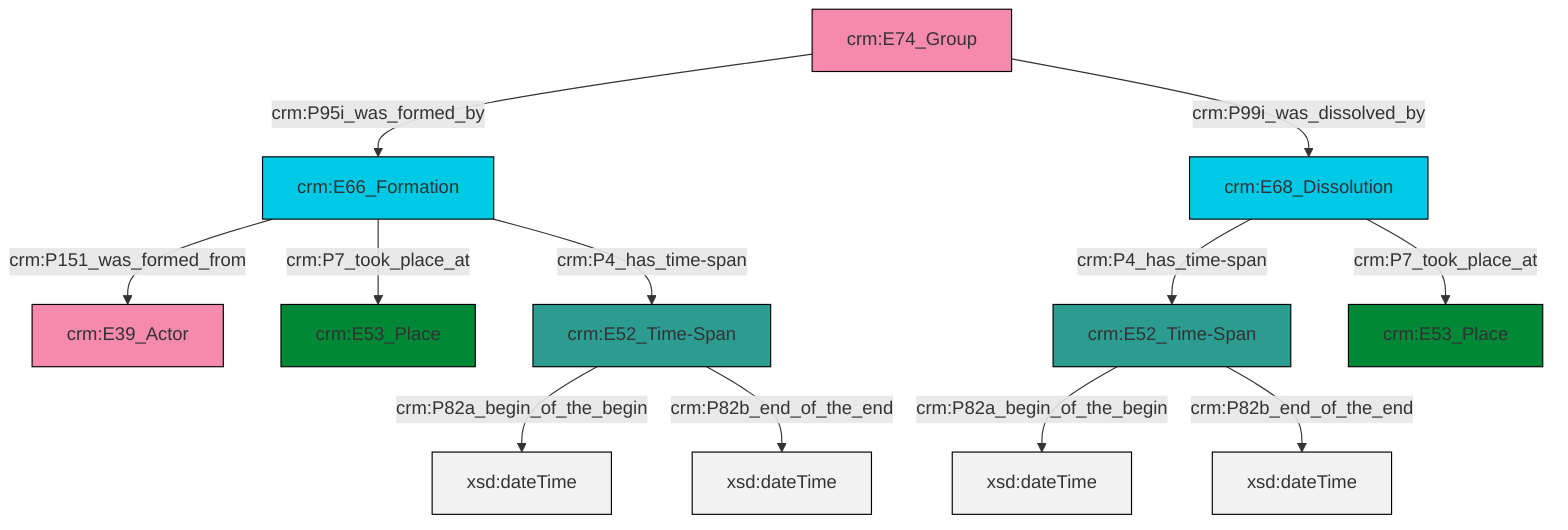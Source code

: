graph TD
classDef Literal fill:#f2f2f2,stroke:#000000;
classDef CRM_Entity fill:#FFFFFF,stroke:#000000;
classDef Temporal_Entity fill:#00C9E6, stroke:#000000;
classDef Type fill:#E18312, stroke:#000000;
classDef Time-Span fill:#2C9C91, stroke:#000000;
classDef Appellation fill:#FFEB7F, stroke:#000000;
classDef Place fill:#008836, stroke:#000000;
classDef Persistent_Item fill:#B266B2, stroke:#000000;
classDef Conceptual_Object fill:#FFD700, stroke:#000000;
classDef Physical_Thing fill:#D2B48C, stroke:#000000;
classDef Actor fill:#f58aad, stroke:#000000;
classDef PC_Classes fill:#4ce600, stroke:#000000;
classDef Multi fill:#cccccc,stroke:#000000;

4["crm:E68_Dissolution"]:::Temporal_Entity -->|crm:P4_has_time-span| 5["crm:E52_Time-Span"]:::Time-Span
2["crm:E74_Group"]:::Actor -->|crm:P95i_was_formed_by| 6["crm:E66_Formation"]:::Temporal_Entity
8["crm:E52_Time-Span"]:::Time-Span -->|crm:P82a_begin_of_the_begin| 14[xsd:dateTime]:::Literal
5["crm:E52_Time-Span"]:::Time-Span -->|crm:P82a_begin_of_the_begin| 15[xsd:dateTime]:::Literal
4["crm:E68_Dissolution"]:::Temporal_Entity -->|crm:P7_took_place_at| 12["crm:E53_Place"]:::Place
6["crm:E66_Formation"]:::Temporal_Entity -->|crm:P151_was_formed_from| 0["crm:E39_Actor"]:::Actor
8["crm:E52_Time-Span"]:::Time-Span -->|crm:P82b_end_of_the_end| 17[xsd:dateTime]:::Literal
6["crm:E66_Formation"]:::Temporal_Entity -->|crm:P7_took_place_at| 10["crm:E53_Place"]:::Place
2["crm:E74_Group"]:::Actor -->|crm:P99i_was_dissolved_by| 4["crm:E68_Dissolution"]:::Temporal_Entity
6["crm:E66_Formation"]:::Temporal_Entity -->|crm:P4_has_time-span| 8["crm:E52_Time-Span"]:::Time-Span
5["crm:E52_Time-Span"]:::Time-Span -->|crm:P82b_end_of_the_end| 19[xsd:dateTime]:::Literal